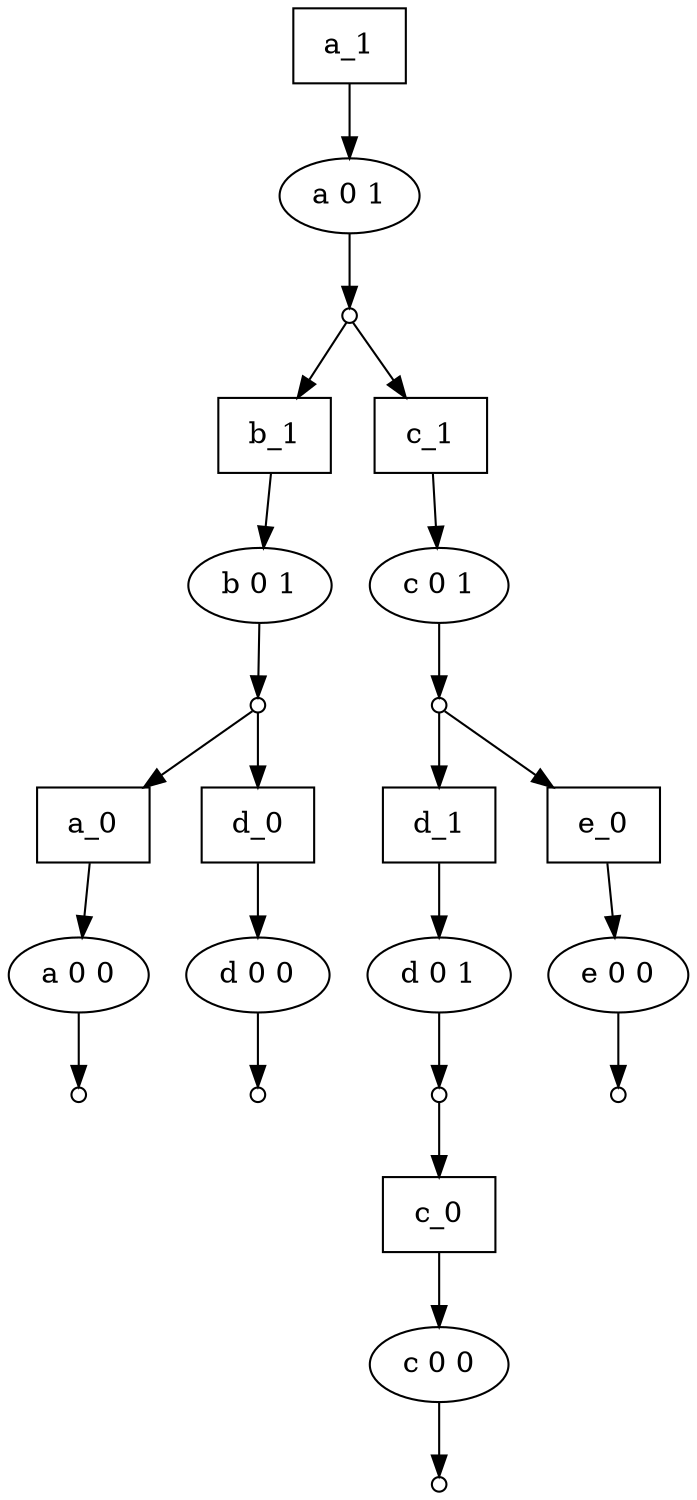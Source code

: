 digraph { 
a_0[shape=box];
a_0 -> O_a_0_0;

a_1[shape=box];
a_1 -> O_a_0_1;

b_1[shape=box];
b_1 -> O_b_0_1;

c_0[shape=box];
c_0 -> O_c_0_0;

c_1[shape=box];
c_1 -> O_c_0_1;

d_0[shape=box];
d_0 -> O_d_0_0;

d_1[shape=box];
d_1 -> O_d_0_1;

e_0[shape=box];
e_0 -> O_e_0_0;
O_a_0_0[label="a 0 0"];
pintsol1[label="",shape=circle,fixedsize=true,width=0.1,height=0.1];
O_a_0_0 -> pintsol1;


O_a_0_1[label="a 0 1"];
pintsol2[label="",shape=circle,fixedsize=true,width=0.1,height=0.1];
O_a_0_1 -> pintsol2;
pintsol2 -> b_1;
pintsol2 -> c_1;

O_b_0_1[label="b 0 1"];
pintsol3[label="",shape=circle,fixedsize=true,width=0.1,height=0.1];
O_b_0_1 -> pintsol3;
pintsol3 -> a_0;
pintsol3 -> d_0;

O_c_0_0[label="c 0 0"];
pintsol4[label="",shape=circle,fixedsize=true,width=0.1,height=0.1];
O_c_0_0 -> pintsol4;


O_c_0_1[label="c 0 1"];
pintsol5[label="",shape=circle,fixedsize=true,width=0.1,height=0.1];
O_c_0_1 -> pintsol5;
pintsol5 -> d_1;
pintsol5 -> e_0;

O_d_0_0[label="d 0 0"];
pintsol6[label="",shape=circle,fixedsize=true,width=0.1,height=0.1];
O_d_0_0 -> pintsol6;


O_d_0_1[label="d 0 1"];
pintsol7[label="",shape=circle,fixedsize=true,width=0.1,height=0.1];
O_d_0_1 -> pintsol7;
pintsol7 -> c_0;

O_e_0_0[label="e 0 0"];
pintsol8[label="",shape=circle,fixedsize=true,width=0.1,height=0.1];
O_e_0_0 -> pintsol8;

}
